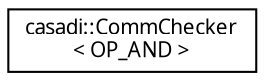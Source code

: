 digraph "Graphical Class Hierarchy"
{
  edge [fontname="FreeSans.ttf",fontsize="10",labelfontname="FreeSans.ttf",labelfontsize="10"];
  node [fontname="FreeSans.ttf",fontsize="10",shape=record];
  rankdir="LR";
  Node1 [label="casadi::CommChecker\l\< OP_AND \>",height=0.2,width=0.4,color="black", fillcolor="white", style="filled",URL="$d4/dc9/structcasadi_1_1CommChecker_3_01OP__AND_01_4.html"];
}
